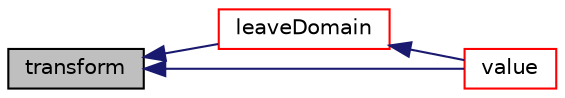 digraph "transform"
{
  bgcolor="transparent";
  edge [fontname="Helvetica",fontsize="10",labelfontname="Helvetica",labelfontsize="10"];
  node [fontname="Helvetica",fontsize="10",shape=record];
  rankdir="LR";
  Node1 [label="transform",height=0.2,width=0.4,color="black", fillcolor="grey75", style="filled", fontcolor="black"];
  Node1 -> Node2 [dir="back",color="midnightblue",fontsize="10",style="solid",fontname="Helvetica"];
  Node2 [label="leaveDomain",height=0.2,width=0.4,color="red",URL="$a02434.html#ad715df4ee5b3ac336b4c7ef6fc1c4970",tooltip="Convert any absolute coordinates into relative to. "];
  Node2 -> Node3 [dir="back",color="midnightblue",fontsize="10",style="solid",fontname="Helvetica"];
  Node3 [label="value",height=0.2,width=0.4,color="red",URL="$a02434.html#a0e828b77f1a98d821785957638b0d070",tooltip="Return value. "];
  Node1 -> Node3 [dir="back",color="midnightblue",fontsize="10",style="solid",fontname="Helvetica"];
}
